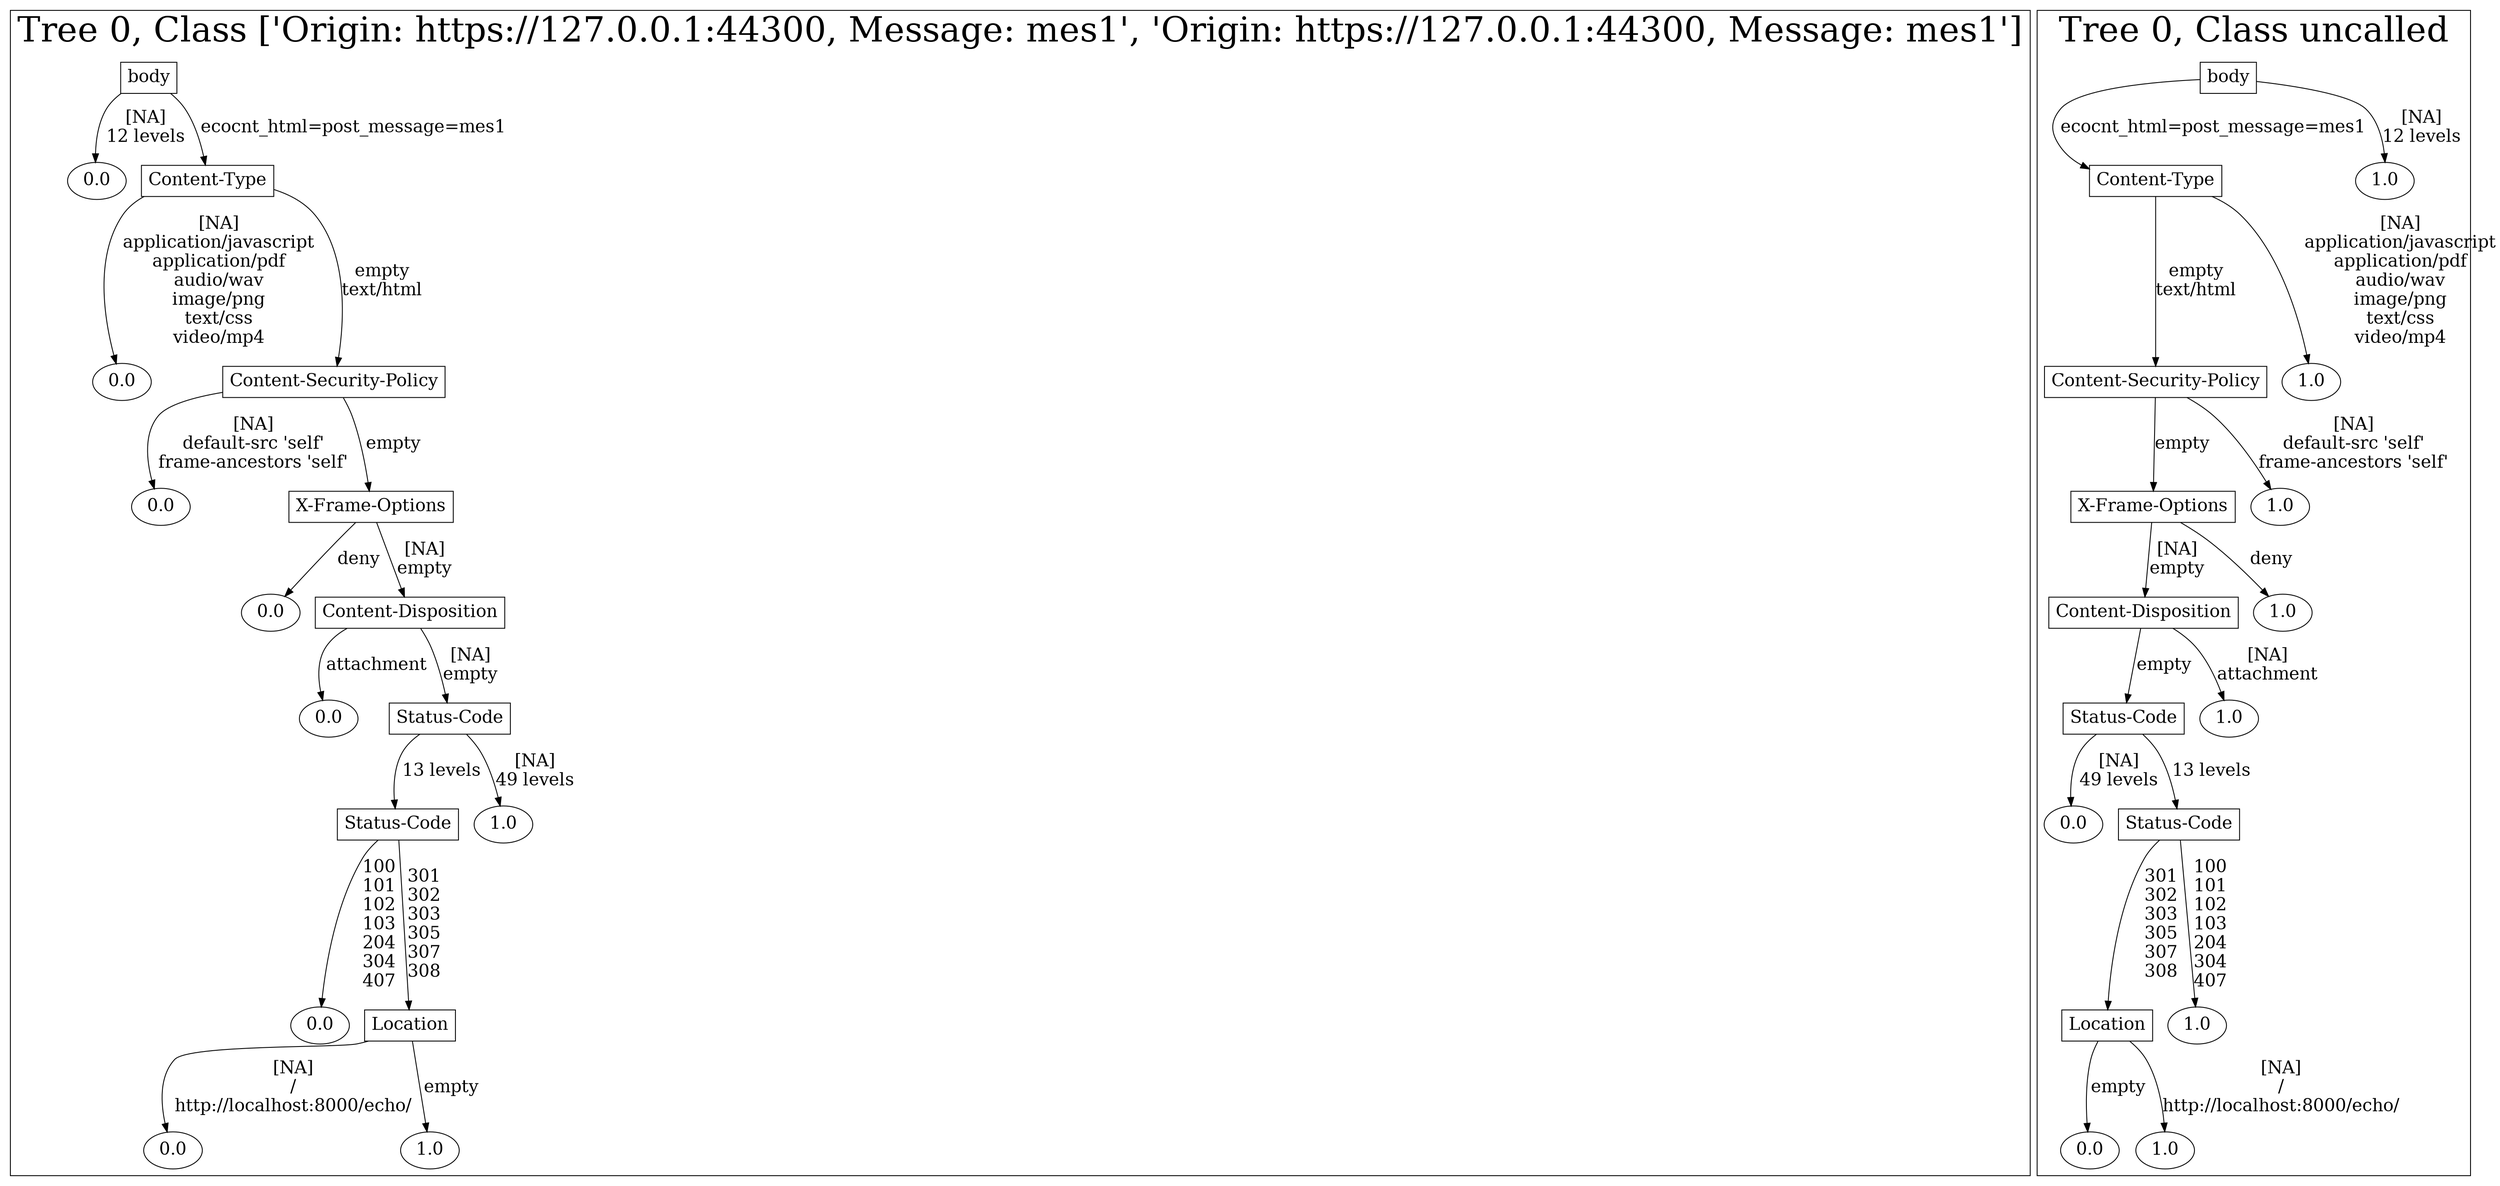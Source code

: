 /*
Generated by:
    http://https://github.com/h2oai/h2o-3/tree/master/h2o-genmodel/src/main/java/hex/genmodel/tools/PrintMojo.java
*/

/*
On a mac:

$ brew install graphviz
$ dot -Tpng file.gv -o file.png
$ open file.png
*/

digraph G {

subgraph cluster_0 {
/* Nodes */

/* Level 0 */
{
"SG_0_Node_0" [shape=box, fontsize=20, label="body"]
}

/* Level 1 */
{
"SG_0_Node_8" [fontsize=20, label="0.0"]
"SG_0_Node_1" [shape=box, fontsize=20, label="Content-Type"]
}

/* Level 2 */
{
"SG_0_Node_9" [fontsize=20, label="0.0"]
"SG_0_Node_2" [shape=box, fontsize=20, label="Content-Security-Policy"]
}

/* Level 3 */
{
"SG_0_Node_10" [fontsize=20, label="0.0"]
"SG_0_Node_3" [shape=box, fontsize=20, label="X-Frame-Options"]
}

/* Level 4 */
{
"SG_0_Node_11" [fontsize=20, label="0.0"]
"SG_0_Node_4" [shape=box, fontsize=20, label="Content-Disposition"]
}

/* Level 5 */
{
"SG_0_Node_12" [fontsize=20, label="0.0"]
"SG_0_Node_5" [shape=box, fontsize=20, label="Status-Code"]
}

/* Level 6 */
{
"SG_0_Node_6" [shape=box, fontsize=20, label="Status-Code"]
"SG_0_Node_13" [fontsize=20, label="1.0"]
}

/* Level 7 */
{
"SG_0_Node_14" [fontsize=20, label="0.0"]
"SG_0_Node_7" [shape=box, fontsize=20, label="Location"]
}

/* Level 8 */
{
"SG_0_Node_15" [fontsize=20, label="0.0"]
"SG_0_Node_16" [fontsize=20, label="1.0"]
}

/* Edges */
"SG_0_Node_0" -> "SG_0_Node_8" [fontsize=20, label="[NA]
12 levels
"]
"SG_0_Node_0" -> "SG_0_Node_1" [fontsize=20, label="ecocnt_html=post_message=mes1
"]
"SG_0_Node_1" -> "SG_0_Node_9" [fontsize=20, label="[NA]
application/javascript
application/pdf
audio/wav
image/png
text/css
video/mp4
"]
"SG_0_Node_1" -> "SG_0_Node_2" [fontsize=20, label="empty
text/html
"]
"SG_0_Node_2" -> "SG_0_Node_10" [fontsize=20, label="[NA]
default-src 'self'
frame-ancestors 'self'
"]
"SG_0_Node_2" -> "SG_0_Node_3" [fontsize=20, label="empty
"]
"SG_0_Node_3" -> "SG_0_Node_11" [fontsize=20, label="deny
"]
"SG_0_Node_3" -> "SG_0_Node_4" [fontsize=20, label="[NA]
empty
"]
"SG_0_Node_4" -> "SG_0_Node_12" [fontsize=20, label="attachment
"]
"SG_0_Node_4" -> "SG_0_Node_5" [fontsize=20, label="[NA]
empty
"]
"SG_0_Node_5" -> "SG_0_Node_6" [fontsize=20, label="13 levels
"]
"SG_0_Node_5" -> "SG_0_Node_13" [fontsize=20, label="[NA]
49 levels
"]
"SG_0_Node_6" -> "SG_0_Node_14" [fontsize=20, label="100
101
102
103
204
304
407
"]
"SG_0_Node_6" -> "SG_0_Node_7" [fontsize=20, label="301
302
303
305
307
308
"]
"SG_0_Node_7" -> "SG_0_Node_15" [fontsize=20, label="[NA]
/
http://localhost:8000/echo/
"]
"SG_0_Node_7" -> "SG_0_Node_16" [fontsize=20, label="empty
"]

fontsize=40
label="Tree 0, Class ['Origin: https://127.0.0.1:44300, Message: mes1', 'Origin: https://127.0.0.1:44300, Message: mes1']"
}

subgraph cluster_1 {
/* Nodes */

/* Level 0 */
{
"SG_1_Node_0" [shape=box, fontsize=20, label="body"]
}

/* Level 1 */
{
"SG_1_Node_1" [shape=box, fontsize=20, label="Content-Type"]
"SG_1_Node_8" [fontsize=20, label="1.0"]
}

/* Level 2 */
{
"SG_1_Node_2" [shape=box, fontsize=20, label="Content-Security-Policy"]
"SG_1_Node_9" [fontsize=20, label="1.0"]
}

/* Level 3 */
{
"SG_1_Node_3" [shape=box, fontsize=20, label="X-Frame-Options"]
"SG_1_Node_10" [fontsize=20, label="1.0"]
}

/* Level 4 */
{
"SG_1_Node_4" [shape=box, fontsize=20, label="Content-Disposition"]
"SG_1_Node_11" [fontsize=20, label="1.0"]
}

/* Level 5 */
{
"SG_1_Node_5" [shape=box, fontsize=20, label="Status-Code"]
"SG_1_Node_12" [fontsize=20, label="1.0"]
}

/* Level 6 */
{
"SG_1_Node_13" [fontsize=20, label="0.0"]
"SG_1_Node_6" [shape=box, fontsize=20, label="Status-Code"]
}

/* Level 7 */
{
"SG_1_Node_7" [shape=box, fontsize=20, label="Location"]
"SG_1_Node_14" [fontsize=20, label="1.0"]
}

/* Level 8 */
{
"SG_1_Node_15" [fontsize=20, label="0.0"]
"SG_1_Node_16" [fontsize=20, label="1.0"]
}

/* Edges */
"SG_1_Node_0" -> "SG_1_Node_1" [fontsize=20, label="ecocnt_html=post_message=mes1
"]
"SG_1_Node_0" -> "SG_1_Node_8" [fontsize=20, label="[NA]
12 levels
"]
"SG_1_Node_1" -> "SG_1_Node_2" [fontsize=20, label="empty
text/html
"]
"SG_1_Node_1" -> "SG_1_Node_9" [fontsize=20, label="[NA]
application/javascript
application/pdf
audio/wav
image/png
text/css
video/mp4
"]
"SG_1_Node_2" -> "SG_1_Node_3" [fontsize=20, label="empty
"]
"SG_1_Node_2" -> "SG_1_Node_10" [fontsize=20, label="[NA]
default-src 'self'
frame-ancestors 'self'
"]
"SG_1_Node_3" -> "SG_1_Node_4" [fontsize=20, label="[NA]
empty
"]
"SG_1_Node_3" -> "SG_1_Node_11" [fontsize=20, label="deny
"]
"SG_1_Node_4" -> "SG_1_Node_5" [fontsize=20, label="empty
"]
"SG_1_Node_4" -> "SG_1_Node_12" [fontsize=20, label="[NA]
attachment
"]
"SG_1_Node_5" -> "SG_1_Node_13" [fontsize=20, label="[NA]
49 levels
"]
"SG_1_Node_5" -> "SG_1_Node_6" [fontsize=20, label="13 levels
"]
"SG_1_Node_6" -> "SG_1_Node_7" [fontsize=20, label="301
302
303
305
307
308
"]
"SG_1_Node_6" -> "SG_1_Node_14" [fontsize=20, label="100
101
102
103
204
304
407
"]
"SG_1_Node_7" -> "SG_1_Node_15" [fontsize=20, label="empty
"]
"SG_1_Node_7" -> "SG_1_Node_16" [fontsize=20, label="[NA]
/
http://localhost:8000/echo/
"]

fontsize=40
label="Tree 0, Class uncalled"
}

}

